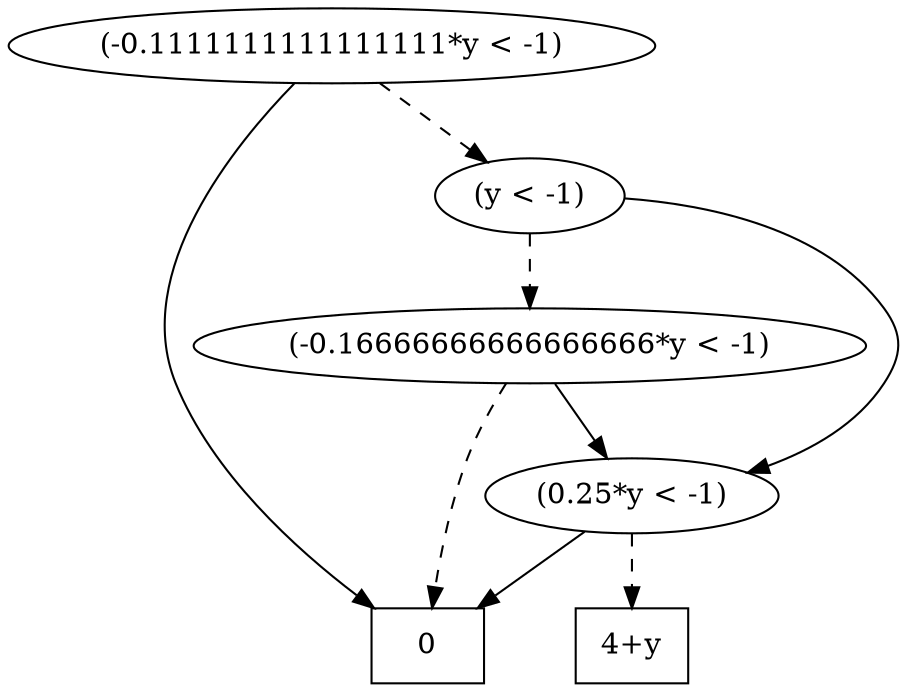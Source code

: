 digraph G {
	rankdir = TB;
	99 [label="(-0.1111111111111111*y < -1)", shape=""]
	99 -> 1
	99 -> 98 [style=dashed]
	{rank = same; 99;}
	1 [label="0", shape="box"]
	92 [label="4+y", shape="box"]
	{rank = same; 1; 92;}
	98 [label="(y < -1)", shape=""]
	98 -> 96
	98 -> 97 [style=dashed]
	{rank = same; 98;}
	96 [label="(0.25*y < -1)", shape=""]
	96 -> 1
	96 -> 92 [style=dashed]
	{rank = same; 96;}
	97 [label="(-0.16666666666666666*y < -1)", shape=""]
	97 -> 96
	97 -> 1 [style=dashed]
	{rank = same; 97;}
}
